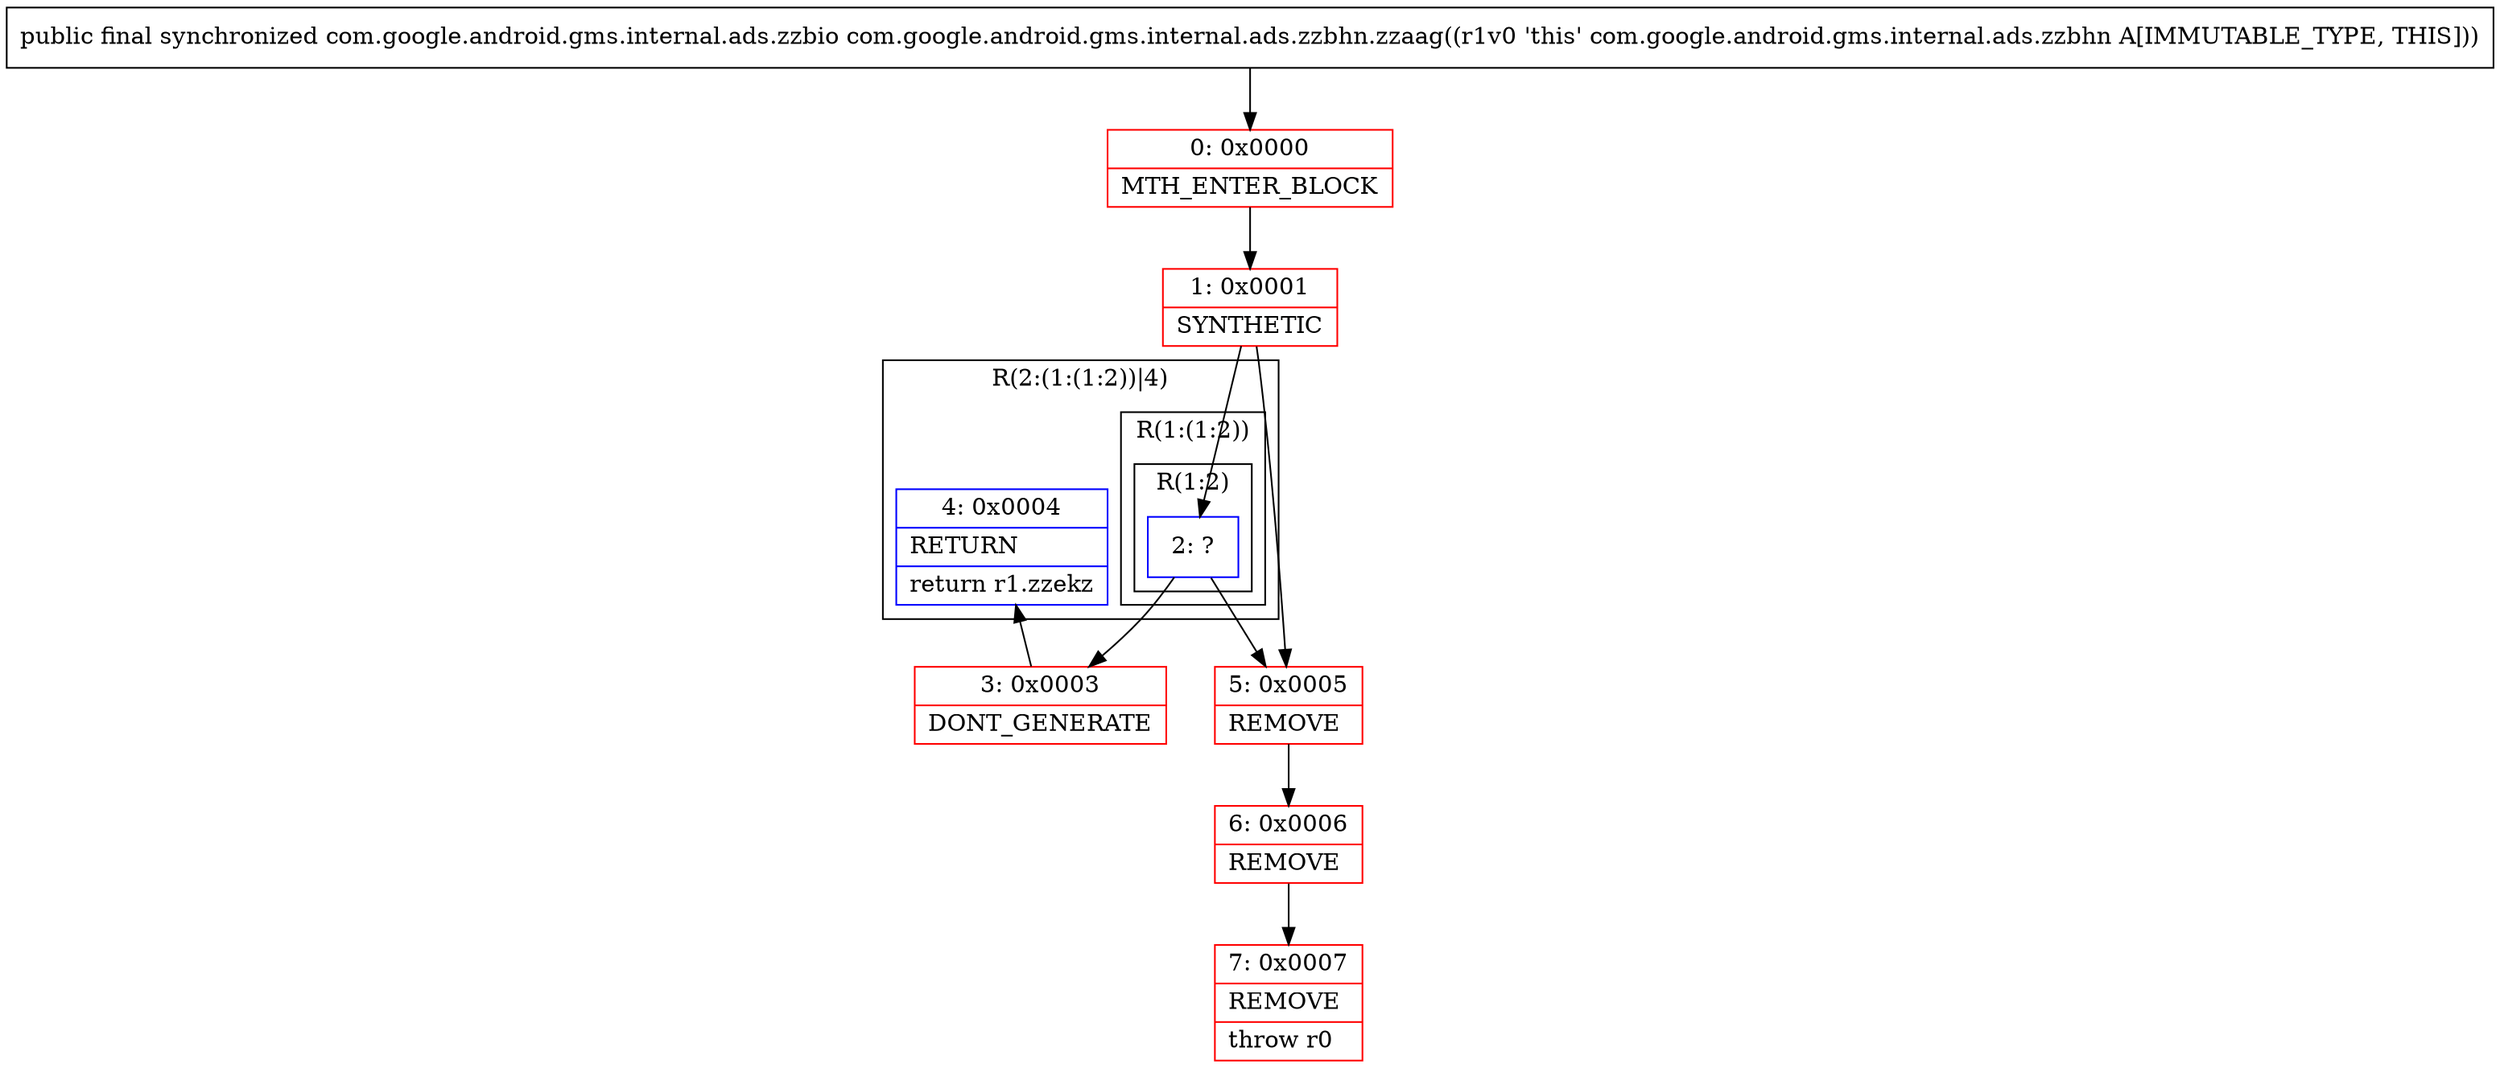 digraph "CFG forcom.google.android.gms.internal.ads.zzbhn.zzaag()Lcom\/google\/android\/gms\/internal\/ads\/zzbio;" {
subgraph cluster_Region_2020465306 {
label = "R(2:(1:(1:2))|4)";
node [shape=record,color=blue];
subgraph cluster_Region_1745916064 {
label = "R(1:(1:2))";
node [shape=record,color=blue];
subgraph cluster_Region_822446926 {
label = "R(1:2)";
node [shape=record,color=blue];
Node_2 [shape=record,label="{2\:\ ?}"];
}
}
Node_4 [shape=record,label="{4\:\ 0x0004|RETURN\l|return r1.zzekz\l}"];
}
Node_0 [shape=record,color=red,label="{0\:\ 0x0000|MTH_ENTER_BLOCK\l}"];
Node_1 [shape=record,color=red,label="{1\:\ 0x0001|SYNTHETIC\l}"];
Node_3 [shape=record,color=red,label="{3\:\ 0x0003|DONT_GENERATE\l}"];
Node_5 [shape=record,color=red,label="{5\:\ 0x0005|REMOVE\l}"];
Node_6 [shape=record,color=red,label="{6\:\ 0x0006|REMOVE\l}"];
Node_7 [shape=record,color=red,label="{7\:\ 0x0007|REMOVE\l|throw r0\l}"];
MethodNode[shape=record,label="{public final synchronized com.google.android.gms.internal.ads.zzbio com.google.android.gms.internal.ads.zzbhn.zzaag((r1v0 'this' com.google.android.gms.internal.ads.zzbhn A[IMMUTABLE_TYPE, THIS])) }"];
MethodNode -> Node_0;
Node_2 -> Node_3;
Node_2 -> Node_5;
Node_0 -> Node_1;
Node_1 -> Node_2;
Node_1 -> Node_5;
Node_3 -> Node_4;
Node_5 -> Node_6;
Node_6 -> Node_7;
}

